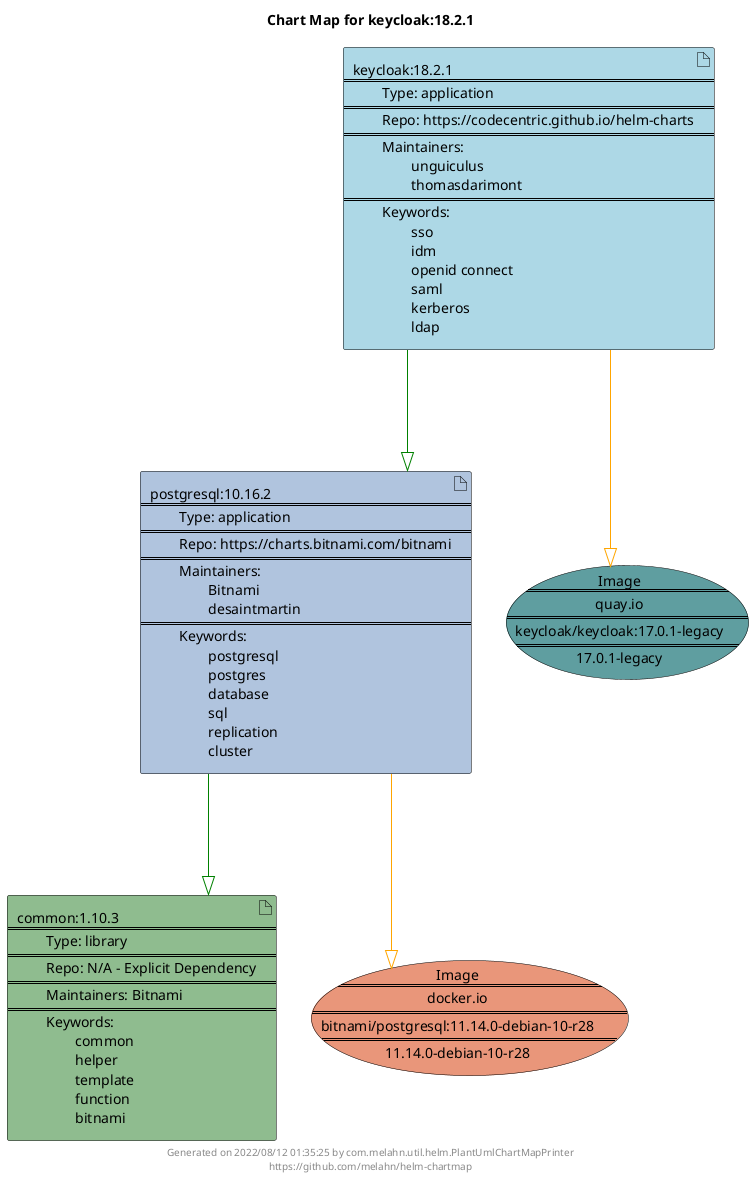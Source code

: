 @startuml
skinparam linetype ortho
skinparam backgroundColor white
skinparam usecaseBorderColor black
skinparam usecaseArrowColor LightSlateGray
skinparam artifactBorderColor black
skinparam artifactArrowColor LightSlateGray

title Chart Map for keycloak:18.2.1

'There are 3 referenced Helm Charts
artifact "postgresql:10.16.2\n====\n\tType: application\n====\n\tRepo: https://charts.bitnami.com/bitnami\n====\n\tMaintainers: \n\t\tBitnami\n\t\tdesaintmartin\n====\n\tKeywords: \n\t\tpostgresql\n\t\tpostgres\n\t\tdatabase\n\t\tsql\n\t\treplication\n\t\tcluster" as postgresql_10_16_2 #LightSteelBlue
artifact "common:1.10.3\n====\n\tType: library\n====\n\tRepo: N/A - Explicit Dependency\n====\n\tMaintainers: Bitnami\n====\n\tKeywords: \n\t\tcommon\n\t\thelper\n\t\ttemplate\n\t\tfunction\n\t\tbitnami" as common_1_10_3 #DarkSeaGreen
artifact "keycloak:18.2.1\n====\n\tType: application\n====\n\tRepo: https://codecentric.github.io/helm-charts\n====\n\tMaintainers: \n\t\tunguiculus\n\t\tthomasdarimont\n====\n\tKeywords: \n\t\tsso\n\t\tidm\n\t\topenid connect\n\t\tsaml\n\t\tkerberos\n\t\tldap" as keycloak_18_2_1 #LightBlue

'There are 2 referenced Docker Images
usecase "Image\n====\nquay.io\n====\nkeycloak/keycloak:17.0.1-legacy\n====\n17.0.1-legacy" as quay_io_keycloak_keycloak_17_0_1_legacy #CadetBlue
usecase "Image\n====\ndocker.io\n====\nbitnami/postgresql:11.14.0-debian-10-r28\n====\n11.14.0-debian-10-r28" as docker_io_bitnami_postgresql_11_14_0_debian_10_r28 #DarkSalmon

'Chart Dependencies
keycloak_18_2_1--[#green]-|>postgresql_10_16_2
postgresql_10_16_2--[#green]-|>common_1_10_3
postgresql_10_16_2--[#orange]-|>docker_io_bitnami_postgresql_11_14_0_debian_10_r28
keycloak_18_2_1--[#orange]-|>quay_io_keycloak_keycloak_17_0_1_legacy

center footer Generated on 2022/08/12 01:35:25 by com.melahn.util.helm.PlantUmlChartMapPrinter\nhttps://github.com/melahn/helm-chartmap
@enduml

